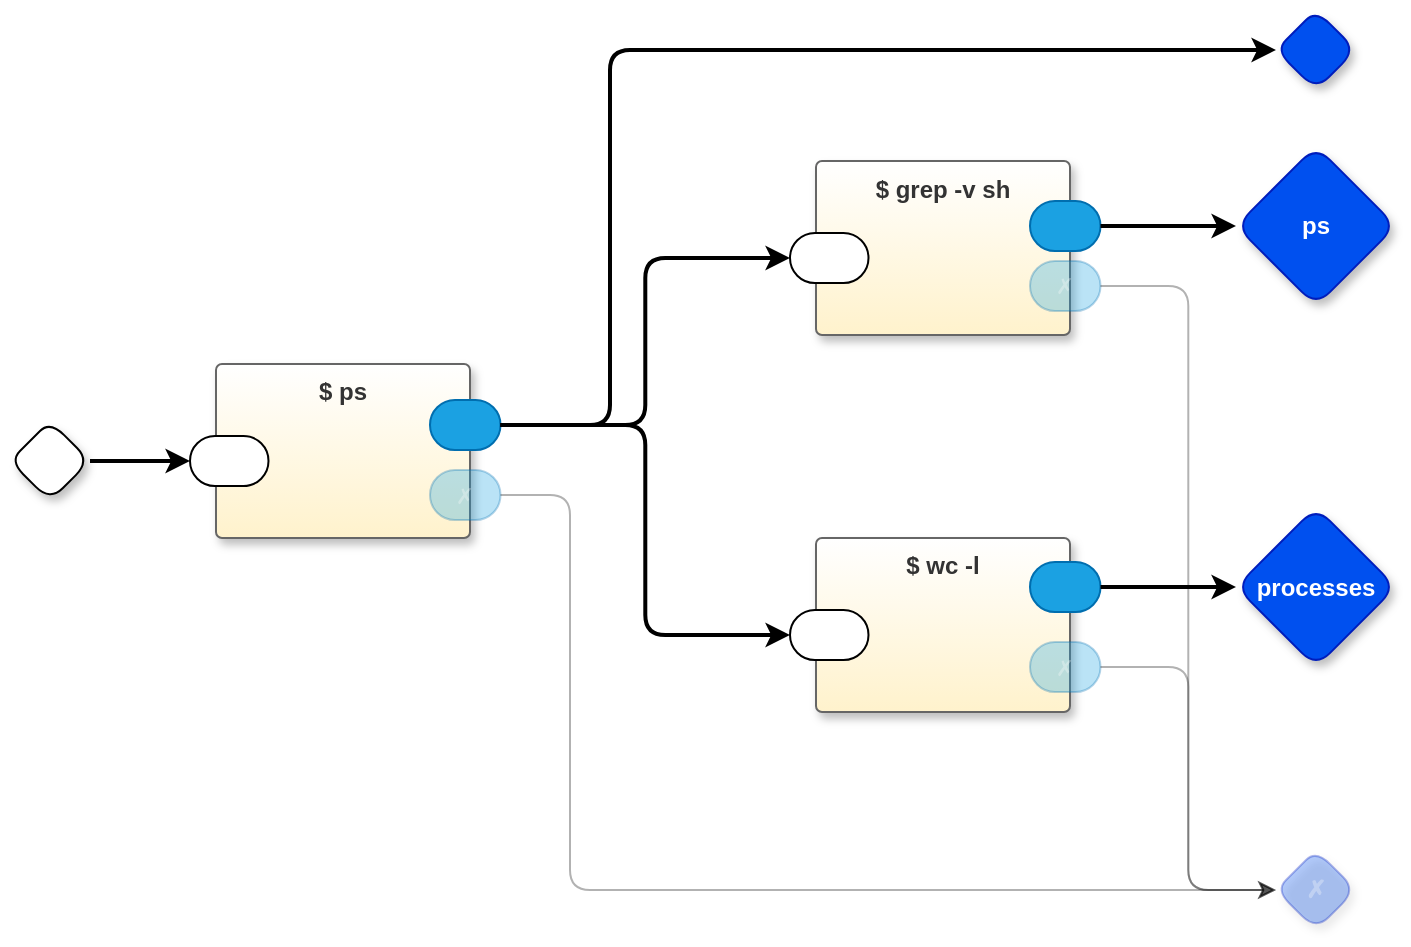 <mxfile version="24.0.4" type="device" pages="2">
  <diagram name="main" id="m0zTKrYATkNEm8Ja8VeW">
    <mxGraphModel dx="1114" dy="1824" grid="1" gridSize="10" guides="1" tooltips="1" connect="1" arrows="1" fold="1" page="1" pageScale="1" pageWidth="850" pageHeight="1100" math="0" shadow="0">
      <root>
        <mxCell id="0" />
        <mxCell id="1" parent="0" />
        <mxCell id="i6AOonY0CT-YcksU9l_V-1" style="edgeStyle=orthogonalEdgeStyle;rounded=1;orthogonalLoop=1;jettySize=auto;html=1;exitX=1;exitY=0.5;exitDx=0;exitDy=0;exitPerimeter=0;entryX=0;entryY=0.5;entryDx=0;entryDy=0;entryPerimeter=0;strokeWidth=2;" parent="1" source="i6AOonY0CT-YcksU9l_V-18" target="i6AOonY0CT-YcksU9l_V-5" edge="1">
          <mxGeometry relative="1" as="geometry" />
        </mxCell>
        <mxCell id="i6AOonY0CT-YcksU9l_V-3" value="ps" style="rhombus;whiteSpace=wrap;html=1;rounded=1;fillColor=#0050ef;fontColor=#ffffff;strokeColor=#001DBC;fontStyle=1;glass=0;sketch=0;fontSize=12;points=[[0,0.5,0,0,0],[0.5,0,0,0,0],[0.5,1,0,0,0],[1,0.5,0,0,0]];shadow=1;" parent="1" vertex="1">
          <mxGeometry x="713" y="-152" width="80" height="80" as="geometry" />
        </mxCell>
        <mxCell id="i6AOonY0CT-YcksU9l_V-4" value="$ ps" style="rounded=1;whiteSpace=wrap;html=1;sketch=0;container=1;recursiveResize=0;verticalAlign=top;arcSize=6;fontStyle=1;autosize=0;points=[];absoluteArcSize=1;shadow=1;strokeColor=#666666;fillColor=#FFFFFF;fontColor=#333333;connectable=0;gradientColor=#FFF2CC;" parent="1" vertex="1">
          <mxGeometry x="203" y="-43" width="127" height="87" as="geometry">
            <mxRectangle x="-98" y="-1230" width="99" height="26" as="alternateBounds" />
          </mxGeometry>
        </mxCell>
        <mxCell id="i6AOonY0CT-YcksU9l_V-5" value="" style="rounded=1;whiteSpace=wrap;html=1;sketch=0;points=[[0,0.5,0,0,0],[1,0.5,0,0,0]];arcSize=50;" parent="i6AOonY0CT-YcksU9l_V-4" vertex="1">
          <mxGeometry x="-13" y="36" width="39.25" height="25" as="geometry" />
        </mxCell>
        <mxCell id="i6AOonY0CT-YcksU9l_V-6" value="" style="rounded=1;whiteSpace=wrap;html=1;sketch=0;points=[[0,0.5,0,0,0],[1,0.5,0,0,0]];fillColor=#1ba1e2;fontColor=#ffffff;strokeColor=#006EAF;arcSize=50;" parent="i6AOonY0CT-YcksU9l_V-4" vertex="1">
          <mxGeometry x="107" y="18" width="35.25" height="25" as="geometry" />
        </mxCell>
        <mxCell id="hAjOqEyjSD74-ecobbq9-2" value="✗" style="rounded=1;whiteSpace=wrap;html=1;sketch=0;points=[[0,0.5,0,0,0],[1,0.5,0,0,0]];fillColor=#1ba1e2;fontColor=#ffffff;strokeColor=#006EAF;arcSize=50;fontFamily=Helvetica;fontSize=11;textOpacity=30;opacity=30;" vertex="1" parent="i6AOonY0CT-YcksU9l_V-4">
          <mxGeometry x="107" y="53" width="35.25" height="25" as="geometry" />
        </mxCell>
        <mxCell id="i6AOonY0CT-YcksU9l_V-14" value="processes" style="rhombus;whiteSpace=wrap;html=1;rounded=1;fillColor=#0050ef;fontColor=#ffffff;strokeColor=#001DBC;fontStyle=1;glass=0;sketch=0;fontSize=12;points=[[0,0.5,0,0,0],[0.5,0,0,0,0],[0.5,1,0,0,0],[1,0.5,0,0,0]];shadow=1;" parent="1" vertex="1">
          <mxGeometry x="713" y="28.5" width="80" height="80" as="geometry" />
        </mxCell>
        <mxCell id="i6AOonY0CT-YcksU9l_V-16" style="edgeStyle=orthogonalEdgeStyle;rounded=1;orthogonalLoop=1;jettySize=auto;html=1;exitX=1;exitY=0.5;exitDx=0;exitDy=0;exitPerimeter=0;entryX=0;entryY=0.5;entryDx=0;entryDy=0;entryPerimeter=0;curved=0;strokeWidth=2;" parent="1" source="i6AOonY0CT-YcksU9l_V-6" target="hAjOqEyjSD74-ecobbq9-9" edge="1">
          <mxGeometry relative="1" as="geometry">
            <Array as="points">
              <mxPoint x="400" y="-12" />
              <mxPoint x="400" y="-200" />
            </Array>
          </mxGeometry>
        </mxCell>
        <mxCell id="i6AOonY0CT-YcksU9l_V-18" value="" style="rhombus;whiteSpace=wrap;html=1;rounded=1;fontStyle=1;glass=0;sketch=0;fontSize=12;points=[[0,0.5,0,0,0],[0.5,0,0,0,0],[0.5,1,0,0,0],[1,0.5,0,0,0]];shadow=1;" parent="1" vertex="1">
          <mxGeometry x="100" y="-14.5" width="40" height="40" as="geometry" />
        </mxCell>
        <mxCell id="i6AOonY0CT-YcksU9l_V-20" value="$ grep -v sh" style="rounded=1;whiteSpace=wrap;html=1;sketch=0;container=1;recursiveResize=0;verticalAlign=top;arcSize=6;fontStyle=1;autosize=0;points=[];absoluteArcSize=1;shadow=1;strokeColor=#666666;fillColor=#FFFFFF;fontColor=#333333;connectable=0;gradientColor=#FFF2CC;" parent="1" vertex="1">
          <mxGeometry x="503" y="-144.5" width="127" height="87" as="geometry">
            <mxRectangle x="-98" y="-1230" width="99" height="26" as="alternateBounds" />
          </mxGeometry>
        </mxCell>
        <mxCell id="i6AOonY0CT-YcksU9l_V-21" value="" style="rounded=1;whiteSpace=wrap;html=1;sketch=0;points=[[0,0.5,0,0,0],[1,0.5,0,0,0]];arcSize=50;" parent="i6AOonY0CT-YcksU9l_V-20" vertex="1">
          <mxGeometry x="-13" y="36" width="39.25" height="25" as="geometry" />
        </mxCell>
        <mxCell id="i6AOonY0CT-YcksU9l_V-22" value="" style="rounded=1;whiteSpace=wrap;html=1;sketch=0;points=[[0,0.5,0,0,0],[1,0.5,0,0,0]];fillColor=#1ba1e2;fontColor=#ffffff;strokeColor=#006EAF;arcSize=50;" parent="i6AOonY0CT-YcksU9l_V-20" vertex="1">
          <mxGeometry x="107" y="20" width="35.25" height="25" as="geometry" />
        </mxCell>
        <mxCell id="hAjOqEyjSD74-ecobbq9-3" value="✗" style="rounded=1;whiteSpace=wrap;html=1;sketch=0;points=[[0,0.5,0,0,0],[1,0.5,0,0,0]];fillColor=#1ba1e2;fontColor=#ffffff;strokeColor=#006EAF;arcSize=50;fontFamily=Helvetica;fontSize=11;textOpacity=30;opacity=30;" vertex="1" parent="i6AOonY0CT-YcksU9l_V-20">
          <mxGeometry x="107" y="50" width="35.25" height="25" as="geometry" />
        </mxCell>
        <mxCell id="i6AOonY0CT-YcksU9l_V-23" value="$ wc -l" style="rounded=1;whiteSpace=wrap;html=1;sketch=0;container=1;recursiveResize=0;verticalAlign=top;arcSize=6;fontStyle=1;autosize=0;points=[];absoluteArcSize=1;shadow=1;strokeColor=#666666;fillColor=#FFFFFF;fontColor=#333333;connectable=0;gradientColor=#FFF2CC;" parent="1" vertex="1">
          <mxGeometry x="503" y="44" width="127" height="87" as="geometry">
            <mxRectangle x="-98" y="-1230" width="99" height="26" as="alternateBounds" />
          </mxGeometry>
        </mxCell>
        <mxCell id="i6AOonY0CT-YcksU9l_V-24" value="" style="rounded=1;whiteSpace=wrap;html=1;sketch=0;points=[[0,0.5,0,0,0],[1,0.5,0,0,0]];arcSize=50;" parent="i6AOonY0CT-YcksU9l_V-23" vertex="1">
          <mxGeometry x="-13" y="36" width="39.25" height="25" as="geometry" />
        </mxCell>
        <mxCell id="i6AOonY0CT-YcksU9l_V-25" value="" style="rounded=1;whiteSpace=wrap;html=1;sketch=0;points=[[0,0.5,0,0,0],[1,0.5,0,0,0]];fillColor=#1ba1e2;fontColor=#ffffff;strokeColor=#006EAF;arcSize=50;" parent="i6AOonY0CT-YcksU9l_V-23" vertex="1">
          <mxGeometry x="107" y="12" width="35.25" height="25" as="geometry" />
        </mxCell>
        <mxCell id="hAjOqEyjSD74-ecobbq9-4" value="✗" style="rounded=1;whiteSpace=wrap;html=1;sketch=0;points=[[0,0.5,0,0,0],[1,0.5,0,0,0]];fillColor=#1ba1e2;fontColor=#ffffff;strokeColor=#006EAF;arcSize=50;fontFamily=Helvetica;fontSize=11;textOpacity=30;opacity=30;" vertex="1" parent="i6AOonY0CT-YcksU9l_V-23">
          <mxGeometry x="107" y="52" width="35.25" height="25" as="geometry" />
        </mxCell>
        <mxCell id="i6AOonY0CT-YcksU9l_V-26" style="edgeStyle=orthogonalEdgeStyle;rounded=0;orthogonalLoop=1;jettySize=auto;html=1;exitX=1;exitY=0.5;exitDx=0;exitDy=0;exitPerimeter=0;entryX=0;entryY=0.5;entryDx=0;entryDy=0;entryPerimeter=0;strokeWidth=2;" parent="1" source="i6AOonY0CT-YcksU9l_V-25" target="i6AOonY0CT-YcksU9l_V-14" edge="1">
          <mxGeometry relative="1" as="geometry" />
        </mxCell>
        <mxCell id="i6AOonY0CT-YcksU9l_V-27" style="edgeStyle=orthogonalEdgeStyle;rounded=0;orthogonalLoop=1;jettySize=auto;html=1;strokeWidth=2;" parent="1" source="i6AOonY0CT-YcksU9l_V-22" target="i6AOonY0CT-YcksU9l_V-3" edge="1">
          <mxGeometry relative="1" as="geometry" />
        </mxCell>
        <mxCell id="hAjOqEyjSD74-ecobbq9-5" value="✗" style="rhombus;whiteSpace=wrap;html=1;rounded=1;fillColor=#0050ef;fontColor=#ffffff;strokeColor=#001DBC;fontStyle=1;glass=0;sketch=0;fontSize=12;points=[[0,0.5,0,0,0],[0.5,0,0,0,0],[0.5,1,0,0,0],[1,0.5,0,0,0]];shadow=1;opacity=30;textOpacity=30;" vertex="1" parent="1">
          <mxGeometry x="733" y="200" width="40" height="40" as="geometry" />
        </mxCell>
        <mxCell id="hAjOqEyjSD74-ecobbq9-6" style="edgeStyle=orthogonalEdgeStyle;rounded=1;orthogonalLoop=1;jettySize=auto;html=1;exitX=1;exitY=0.5;exitDx=0;exitDy=0;exitPerimeter=0;entryX=0;entryY=0.5;entryDx=0;entryDy=0;entryPerimeter=0;curved=0;opacity=30;" edge="1" parent="1" source="hAjOqEyjSD74-ecobbq9-4" target="hAjOqEyjSD74-ecobbq9-5">
          <mxGeometry relative="1" as="geometry" />
        </mxCell>
        <mxCell id="hAjOqEyjSD74-ecobbq9-7" style="edgeStyle=orthogonalEdgeStyle;curved=0;rounded=1;orthogonalLoop=1;jettySize=auto;html=1;exitX=1;exitY=0.5;exitDx=0;exitDy=0;exitPerimeter=0;entryX=0;entryY=0.5;entryDx=0;entryDy=0;entryPerimeter=0;opacity=30;strokeColor=default;align=center;verticalAlign=middle;fontFamily=Helvetica;fontSize=11;fontColor=default;labelBackgroundColor=default;endArrow=classic;" edge="1" parent="1" source="hAjOqEyjSD74-ecobbq9-3" target="hAjOqEyjSD74-ecobbq9-5">
          <mxGeometry relative="1" as="geometry" />
        </mxCell>
        <mxCell id="hAjOqEyjSD74-ecobbq9-8" style="edgeStyle=orthogonalEdgeStyle;curved=0;rounded=1;orthogonalLoop=1;jettySize=auto;html=1;exitX=1;exitY=0.5;exitDx=0;exitDy=0;exitPerimeter=0;entryX=0;entryY=0.5;entryDx=0;entryDy=0;entryPerimeter=0;opacity=30;strokeColor=default;align=center;verticalAlign=middle;fontFamily=Helvetica;fontSize=11;fontColor=default;labelBackgroundColor=default;endArrow=classic;" edge="1" parent="1" source="hAjOqEyjSD74-ecobbq9-2" target="hAjOqEyjSD74-ecobbq9-5">
          <mxGeometry relative="1" as="geometry">
            <Array as="points">
              <mxPoint x="380" y="23" />
              <mxPoint x="380" y="220" />
            </Array>
          </mxGeometry>
        </mxCell>
        <mxCell id="hAjOqEyjSD74-ecobbq9-9" value="" style="rhombus;whiteSpace=wrap;html=1;rounded=1;fontStyle=1;glass=0;sketch=0;fontSize=12;points=[[0,0.5,0,0,0],[0.5,0,0,0,0],[0.5,1,0,0,0],[1,0.5,0,0,0]];shadow=1;fillColor=#0050ef;fontColor=#ffffff;strokeColor=#001DBC;fontFamily=Helvetica;labelBackgroundColor=default;" vertex="1" parent="1">
          <mxGeometry x="733" y="-220" width="40" height="40" as="geometry" />
        </mxCell>
        <mxCell id="hAjOqEyjSD74-ecobbq9-12" style="edgeStyle=orthogonalEdgeStyle;curved=0;rounded=1;orthogonalLoop=1;jettySize=auto;html=1;exitX=1;exitY=0.5;exitDx=0;exitDy=0;exitPerimeter=0;entryX=0;entryY=0.5;entryDx=0;entryDy=0;entryPerimeter=0;strokeColor=default;strokeWidth=2;align=center;verticalAlign=middle;fontFamily=Helvetica;fontSize=11;fontColor=default;labelBackgroundColor=default;endArrow=classic;" edge="1" parent="1" source="i6AOonY0CT-YcksU9l_V-6" target="i6AOonY0CT-YcksU9l_V-21">
          <mxGeometry relative="1" as="geometry" />
        </mxCell>
        <mxCell id="hAjOqEyjSD74-ecobbq9-13" style="edgeStyle=orthogonalEdgeStyle;curved=0;rounded=1;orthogonalLoop=1;jettySize=auto;html=1;exitX=1;exitY=0.5;exitDx=0;exitDy=0;exitPerimeter=0;entryX=0;entryY=0.5;entryDx=0;entryDy=0;entryPerimeter=0;strokeColor=default;strokeWidth=2;align=center;verticalAlign=middle;fontFamily=Helvetica;fontSize=11;fontColor=default;labelBackgroundColor=default;endArrow=classic;" edge="1" parent="1" source="i6AOonY0CT-YcksU9l_V-6" target="i6AOonY0CT-YcksU9l_V-24">
          <mxGeometry relative="1" as="geometry" />
        </mxCell>
      </root>
    </mxGraphModel>
  </diagram>
  <diagram id="tdX2_95LEIDNDVLNdQ2E" name="...">
    <mxGraphModel dx="1114" dy="693" grid="1" gridSize="10" guides="1" tooltips="1" connect="1" arrows="1" fold="1" page="1" pageScale="1" pageWidth="850" pageHeight="1100" math="0" shadow="0">
      <root>
        <mxCell id="0" />
        <mxCell id="1" parent="0" />
      </root>
    </mxGraphModel>
  </diagram>
</mxfile>
